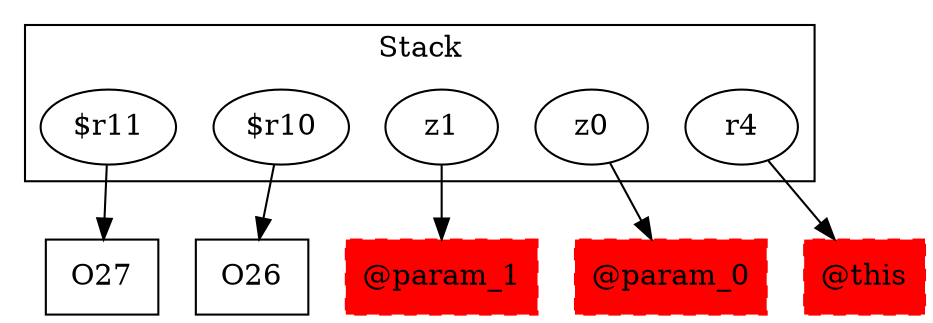 digraph sample {
  rankDir="LR";
  subgraph cluster_0 {
    label="Stack"
    "$r11"; "$r10"; "z1"; "z0"; "r4"; 
  }
  "$r11" -> { O27[shape=box]};
  "$r10" -> { O26[shape=box]};
  "z1" -> { "@param_1"[shape=box]};
  "z0" -> { "@param_0"[shape=box]};
  "r4" -> { "@this"[shape=box]};
  "@this"[shape=box, style="filled,dashed"];
  "@param_0"[shape=box, style="filled,dashed"];
  "@param_1"[shape=box, style="filled,dashed"];
  "@this"[color="red"];
  "@param_0"[color="red"];
  "@param_1"[color="red"];
}
